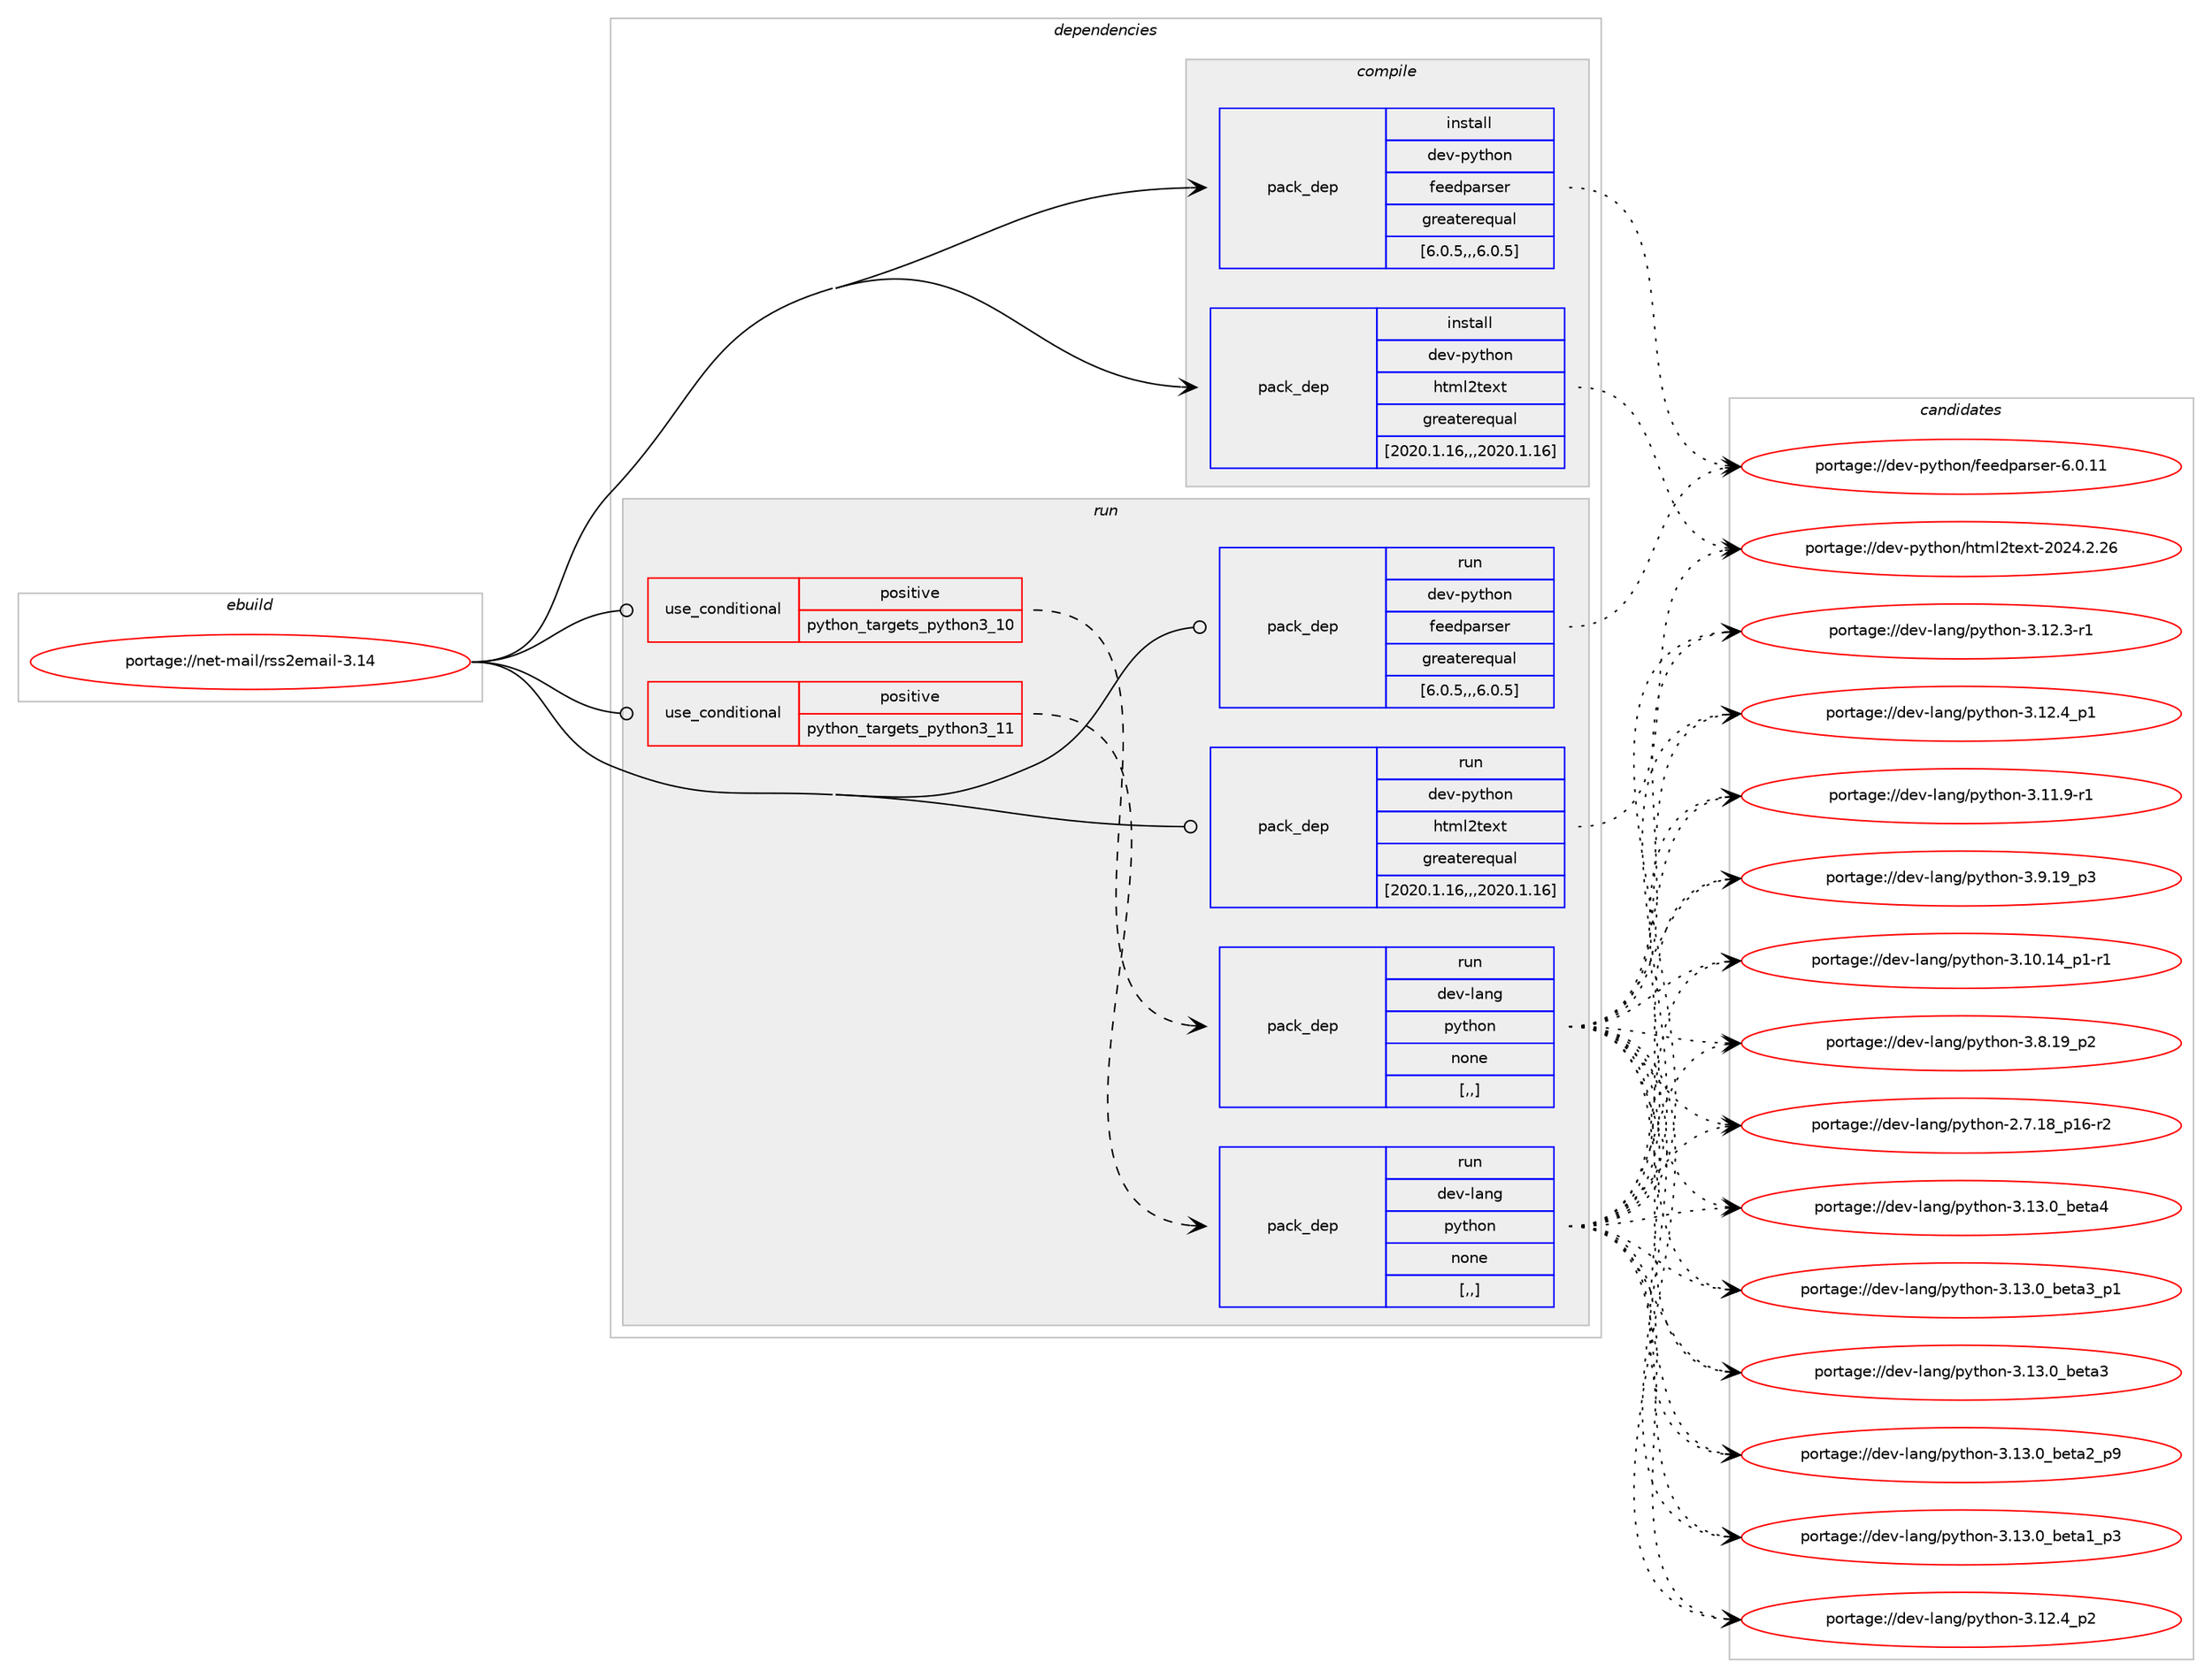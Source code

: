 digraph prolog {

# *************
# Graph options
# *************

newrank=true;
concentrate=true;
compound=true;
graph [rankdir=LR,fontname=Helvetica,fontsize=10,ranksep=1.5];#, ranksep=2.5, nodesep=0.2];
edge  [arrowhead=vee];
node  [fontname=Helvetica,fontsize=10];

# **********
# The ebuild
# **********

subgraph cluster_leftcol {
color=gray;
label=<<i>ebuild</i>>;
id [label="portage://net-mail/rss2email-3.14", color=red, width=4, href="../net-mail/rss2email-3.14.svg"];
}

# ****************
# The dependencies
# ****************

subgraph cluster_midcol {
color=gray;
label=<<i>dependencies</i>>;
subgraph cluster_compile {
fillcolor="#eeeeee";
style=filled;
label=<<i>compile</i>>;
subgraph pack266788 {
dependency364866 [label=<<TABLE BORDER="0" CELLBORDER="1" CELLSPACING="0" CELLPADDING="4" WIDTH="220"><TR><TD ROWSPAN="6" CELLPADDING="30">pack_dep</TD></TR><TR><TD WIDTH="110">install</TD></TR><TR><TD>dev-python</TD></TR><TR><TD>feedparser</TD></TR><TR><TD>greaterequal</TD></TR><TR><TD>[6.0.5,,,6.0.5]</TD></TR></TABLE>>, shape=none, color=blue];
}
id:e -> dependency364866:w [weight=20,style="solid",arrowhead="vee"];
subgraph pack266789 {
dependency364867 [label=<<TABLE BORDER="0" CELLBORDER="1" CELLSPACING="0" CELLPADDING="4" WIDTH="220"><TR><TD ROWSPAN="6" CELLPADDING="30">pack_dep</TD></TR><TR><TD WIDTH="110">install</TD></TR><TR><TD>dev-python</TD></TR><TR><TD>html2text</TD></TR><TR><TD>greaterequal</TD></TR><TR><TD>[2020.1.16,,,2020.1.16]</TD></TR></TABLE>>, shape=none, color=blue];
}
id:e -> dependency364867:w [weight=20,style="solid",arrowhead="vee"];
}
subgraph cluster_compileandrun {
fillcolor="#eeeeee";
style=filled;
label=<<i>compile and run</i>>;
}
subgraph cluster_run {
fillcolor="#eeeeee";
style=filled;
label=<<i>run</i>>;
subgraph cond95418 {
dependency364868 [label=<<TABLE BORDER="0" CELLBORDER="1" CELLSPACING="0" CELLPADDING="4"><TR><TD ROWSPAN="3" CELLPADDING="10">use_conditional</TD></TR><TR><TD>positive</TD></TR><TR><TD>python_targets_python3_10</TD></TR></TABLE>>, shape=none, color=red];
subgraph pack266790 {
dependency364869 [label=<<TABLE BORDER="0" CELLBORDER="1" CELLSPACING="0" CELLPADDING="4" WIDTH="220"><TR><TD ROWSPAN="6" CELLPADDING="30">pack_dep</TD></TR><TR><TD WIDTH="110">run</TD></TR><TR><TD>dev-lang</TD></TR><TR><TD>python</TD></TR><TR><TD>none</TD></TR><TR><TD>[,,]</TD></TR></TABLE>>, shape=none, color=blue];
}
dependency364868:e -> dependency364869:w [weight=20,style="dashed",arrowhead="vee"];
}
id:e -> dependency364868:w [weight=20,style="solid",arrowhead="odot"];
subgraph cond95419 {
dependency364870 [label=<<TABLE BORDER="0" CELLBORDER="1" CELLSPACING="0" CELLPADDING="4"><TR><TD ROWSPAN="3" CELLPADDING="10">use_conditional</TD></TR><TR><TD>positive</TD></TR><TR><TD>python_targets_python3_11</TD></TR></TABLE>>, shape=none, color=red];
subgraph pack266791 {
dependency364871 [label=<<TABLE BORDER="0" CELLBORDER="1" CELLSPACING="0" CELLPADDING="4" WIDTH="220"><TR><TD ROWSPAN="6" CELLPADDING="30">pack_dep</TD></TR><TR><TD WIDTH="110">run</TD></TR><TR><TD>dev-lang</TD></TR><TR><TD>python</TD></TR><TR><TD>none</TD></TR><TR><TD>[,,]</TD></TR></TABLE>>, shape=none, color=blue];
}
dependency364870:e -> dependency364871:w [weight=20,style="dashed",arrowhead="vee"];
}
id:e -> dependency364870:w [weight=20,style="solid",arrowhead="odot"];
subgraph pack266792 {
dependency364872 [label=<<TABLE BORDER="0" CELLBORDER="1" CELLSPACING="0" CELLPADDING="4" WIDTH="220"><TR><TD ROWSPAN="6" CELLPADDING="30">pack_dep</TD></TR><TR><TD WIDTH="110">run</TD></TR><TR><TD>dev-python</TD></TR><TR><TD>feedparser</TD></TR><TR><TD>greaterequal</TD></TR><TR><TD>[6.0.5,,,6.0.5]</TD></TR></TABLE>>, shape=none, color=blue];
}
id:e -> dependency364872:w [weight=20,style="solid",arrowhead="odot"];
subgraph pack266793 {
dependency364873 [label=<<TABLE BORDER="0" CELLBORDER="1" CELLSPACING="0" CELLPADDING="4" WIDTH="220"><TR><TD ROWSPAN="6" CELLPADDING="30">pack_dep</TD></TR><TR><TD WIDTH="110">run</TD></TR><TR><TD>dev-python</TD></TR><TR><TD>html2text</TD></TR><TR><TD>greaterequal</TD></TR><TR><TD>[2020.1.16,,,2020.1.16]</TD></TR></TABLE>>, shape=none, color=blue];
}
id:e -> dependency364873:w [weight=20,style="solid",arrowhead="odot"];
}
}

# **************
# The candidates
# **************

subgraph cluster_choices {
rank=same;
color=gray;
label=<<i>candidates</i>>;

subgraph choice266788 {
color=black;
nodesep=1;
choice10010111845112121116104111110471021011011001129711411510111445544648464949 [label="portage://dev-python/feedparser-6.0.11", color=red, width=4,href="../dev-python/feedparser-6.0.11.svg"];
dependency364866:e -> choice10010111845112121116104111110471021011011001129711411510111445544648464949:w [style=dotted,weight="100"];
}
subgraph choice266789 {
color=black;
nodesep=1;
choice10010111845112121116104111110471041161091085011610112011645504850524650465054 [label="portage://dev-python/html2text-2024.2.26", color=red, width=4,href="../dev-python/html2text-2024.2.26.svg"];
dependency364867:e -> choice10010111845112121116104111110471041161091085011610112011645504850524650465054:w [style=dotted,weight="100"];
}
subgraph choice266790 {
color=black;
nodesep=1;
choice1001011184510897110103471121211161041111104551464951464895981011169752 [label="portage://dev-lang/python-3.13.0_beta4", color=red, width=4,href="../dev-lang/python-3.13.0_beta4.svg"];
choice10010111845108971101034711212111610411111045514649514648959810111697519511249 [label="portage://dev-lang/python-3.13.0_beta3_p1", color=red, width=4,href="../dev-lang/python-3.13.0_beta3_p1.svg"];
choice1001011184510897110103471121211161041111104551464951464895981011169751 [label="portage://dev-lang/python-3.13.0_beta3", color=red, width=4,href="../dev-lang/python-3.13.0_beta3.svg"];
choice10010111845108971101034711212111610411111045514649514648959810111697509511257 [label="portage://dev-lang/python-3.13.0_beta2_p9", color=red, width=4,href="../dev-lang/python-3.13.0_beta2_p9.svg"];
choice10010111845108971101034711212111610411111045514649514648959810111697499511251 [label="portage://dev-lang/python-3.13.0_beta1_p3", color=red, width=4,href="../dev-lang/python-3.13.0_beta1_p3.svg"];
choice100101118451089711010347112121116104111110455146495046529511250 [label="portage://dev-lang/python-3.12.4_p2", color=red, width=4,href="../dev-lang/python-3.12.4_p2.svg"];
choice100101118451089711010347112121116104111110455146495046529511249 [label="portage://dev-lang/python-3.12.4_p1", color=red, width=4,href="../dev-lang/python-3.12.4_p1.svg"];
choice100101118451089711010347112121116104111110455146495046514511449 [label="portage://dev-lang/python-3.12.3-r1", color=red, width=4,href="../dev-lang/python-3.12.3-r1.svg"];
choice100101118451089711010347112121116104111110455146494946574511449 [label="portage://dev-lang/python-3.11.9-r1", color=red, width=4,href="../dev-lang/python-3.11.9-r1.svg"];
choice100101118451089711010347112121116104111110455146494846495295112494511449 [label="portage://dev-lang/python-3.10.14_p1-r1", color=red, width=4,href="../dev-lang/python-3.10.14_p1-r1.svg"];
choice100101118451089711010347112121116104111110455146574649579511251 [label="portage://dev-lang/python-3.9.19_p3", color=red, width=4,href="../dev-lang/python-3.9.19_p3.svg"];
choice100101118451089711010347112121116104111110455146564649579511250 [label="portage://dev-lang/python-3.8.19_p2", color=red, width=4,href="../dev-lang/python-3.8.19_p2.svg"];
choice100101118451089711010347112121116104111110455046554649569511249544511450 [label="portage://dev-lang/python-2.7.18_p16-r2", color=red, width=4,href="../dev-lang/python-2.7.18_p16-r2.svg"];
dependency364869:e -> choice1001011184510897110103471121211161041111104551464951464895981011169752:w [style=dotted,weight="100"];
dependency364869:e -> choice10010111845108971101034711212111610411111045514649514648959810111697519511249:w [style=dotted,weight="100"];
dependency364869:e -> choice1001011184510897110103471121211161041111104551464951464895981011169751:w [style=dotted,weight="100"];
dependency364869:e -> choice10010111845108971101034711212111610411111045514649514648959810111697509511257:w [style=dotted,weight="100"];
dependency364869:e -> choice10010111845108971101034711212111610411111045514649514648959810111697499511251:w [style=dotted,weight="100"];
dependency364869:e -> choice100101118451089711010347112121116104111110455146495046529511250:w [style=dotted,weight="100"];
dependency364869:e -> choice100101118451089711010347112121116104111110455146495046529511249:w [style=dotted,weight="100"];
dependency364869:e -> choice100101118451089711010347112121116104111110455146495046514511449:w [style=dotted,weight="100"];
dependency364869:e -> choice100101118451089711010347112121116104111110455146494946574511449:w [style=dotted,weight="100"];
dependency364869:e -> choice100101118451089711010347112121116104111110455146494846495295112494511449:w [style=dotted,weight="100"];
dependency364869:e -> choice100101118451089711010347112121116104111110455146574649579511251:w [style=dotted,weight="100"];
dependency364869:e -> choice100101118451089711010347112121116104111110455146564649579511250:w [style=dotted,weight="100"];
dependency364869:e -> choice100101118451089711010347112121116104111110455046554649569511249544511450:w [style=dotted,weight="100"];
}
subgraph choice266791 {
color=black;
nodesep=1;
choice1001011184510897110103471121211161041111104551464951464895981011169752 [label="portage://dev-lang/python-3.13.0_beta4", color=red, width=4,href="../dev-lang/python-3.13.0_beta4.svg"];
choice10010111845108971101034711212111610411111045514649514648959810111697519511249 [label="portage://dev-lang/python-3.13.0_beta3_p1", color=red, width=4,href="../dev-lang/python-3.13.0_beta3_p1.svg"];
choice1001011184510897110103471121211161041111104551464951464895981011169751 [label="portage://dev-lang/python-3.13.0_beta3", color=red, width=4,href="../dev-lang/python-3.13.0_beta3.svg"];
choice10010111845108971101034711212111610411111045514649514648959810111697509511257 [label="portage://dev-lang/python-3.13.0_beta2_p9", color=red, width=4,href="../dev-lang/python-3.13.0_beta2_p9.svg"];
choice10010111845108971101034711212111610411111045514649514648959810111697499511251 [label="portage://dev-lang/python-3.13.0_beta1_p3", color=red, width=4,href="../dev-lang/python-3.13.0_beta1_p3.svg"];
choice100101118451089711010347112121116104111110455146495046529511250 [label="portage://dev-lang/python-3.12.4_p2", color=red, width=4,href="../dev-lang/python-3.12.4_p2.svg"];
choice100101118451089711010347112121116104111110455146495046529511249 [label="portage://dev-lang/python-3.12.4_p1", color=red, width=4,href="../dev-lang/python-3.12.4_p1.svg"];
choice100101118451089711010347112121116104111110455146495046514511449 [label="portage://dev-lang/python-3.12.3-r1", color=red, width=4,href="../dev-lang/python-3.12.3-r1.svg"];
choice100101118451089711010347112121116104111110455146494946574511449 [label="portage://dev-lang/python-3.11.9-r1", color=red, width=4,href="../dev-lang/python-3.11.9-r1.svg"];
choice100101118451089711010347112121116104111110455146494846495295112494511449 [label="portage://dev-lang/python-3.10.14_p1-r1", color=red, width=4,href="../dev-lang/python-3.10.14_p1-r1.svg"];
choice100101118451089711010347112121116104111110455146574649579511251 [label="portage://dev-lang/python-3.9.19_p3", color=red, width=4,href="../dev-lang/python-3.9.19_p3.svg"];
choice100101118451089711010347112121116104111110455146564649579511250 [label="portage://dev-lang/python-3.8.19_p2", color=red, width=4,href="../dev-lang/python-3.8.19_p2.svg"];
choice100101118451089711010347112121116104111110455046554649569511249544511450 [label="portage://dev-lang/python-2.7.18_p16-r2", color=red, width=4,href="../dev-lang/python-2.7.18_p16-r2.svg"];
dependency364871:e -> choice1001011184510897110103471121211161041111104551464951464895981011169752:w [style=dotted,weight="100"];
dependency364871:e -> choice10010111845108971101034711212111610411111045514649514648959810111697519511249:w [style=dotted,weight="100"];
dependency364871:e -> choice1001011184510897110103471121211161041111104551464951464895981011169751:w [style=dotted,weight="100"];
dependency364871:e -> choice10010111845108971101034711212111610411111045514649514648959810111697509511257:w [style=dotted,weight="100"];
dependency364871:e -> choice10010111845108971101034711212111610411111045514649514648959810111697499511251:w [style=dotted,weight="100"];
dependency364871:e -> choice100101118451089711010347112121116104111110455146495046529511250:w [style=dotted,weight="100"];
dependency364871:e -> choice100101118451089711010347112121116104111110455146495046529511249:w [style=dotted,weight="100"];
dependency364871:e -> choice100101118451089711010347112121116104111110455146495046514511449:w [style=dotted,weight="100"];
dependency364871:e -> choice100101118451089711010347112121116104111110455146494946574511449:w [style=dotted,weight="100"];
dependency364871:e -> choice100101118451089711010347112121116104111110455146494846495295112494511449:w [style=dotted,weight="100"];
dependency364871:e -> choice100101118451089711010347112121116104111110455146574649579511251:w [style=dotted,weight="100"];
dependency364871:e -> choice100101118451089711010347112121116104111110455146564649579511250:w [style=dotted,weight="100"];
dependency364871:e -> choice100101118451089711010347112121116104111110455046554649569511249544511450:w [style=dotted,weight="100"];
}
subgraph choice266792 {
color=black;
nodesep=1;
choice10010111845112121116104111110471021011011001129711411510111445544648464949 [label="portage://dev-python/feedparser-6.0.11", color=red, width=4,href="../dev-python/feedparser-6.0.11.svg"];
dependency364872:e -> choice10010111845112121116104111110471021011011001129711411510111445544648464949:w [style=dotted,weight="100"];
}
subgraph choice266793 {
color=black;
nodesep=1;
choice10010111845112121116104111110471041161091085011610112011645504850524650465054 [label="portage://dev-python/html2text-2024.2.26", color=red, width=4,href="../dev-python/html2text-2024.2.26.svg"];
dependency364873:e -> choice10010111845112121116104111110471041161091085011610112011645504850524650465054:w [style=dotted,weight="100"];
}
}

}
